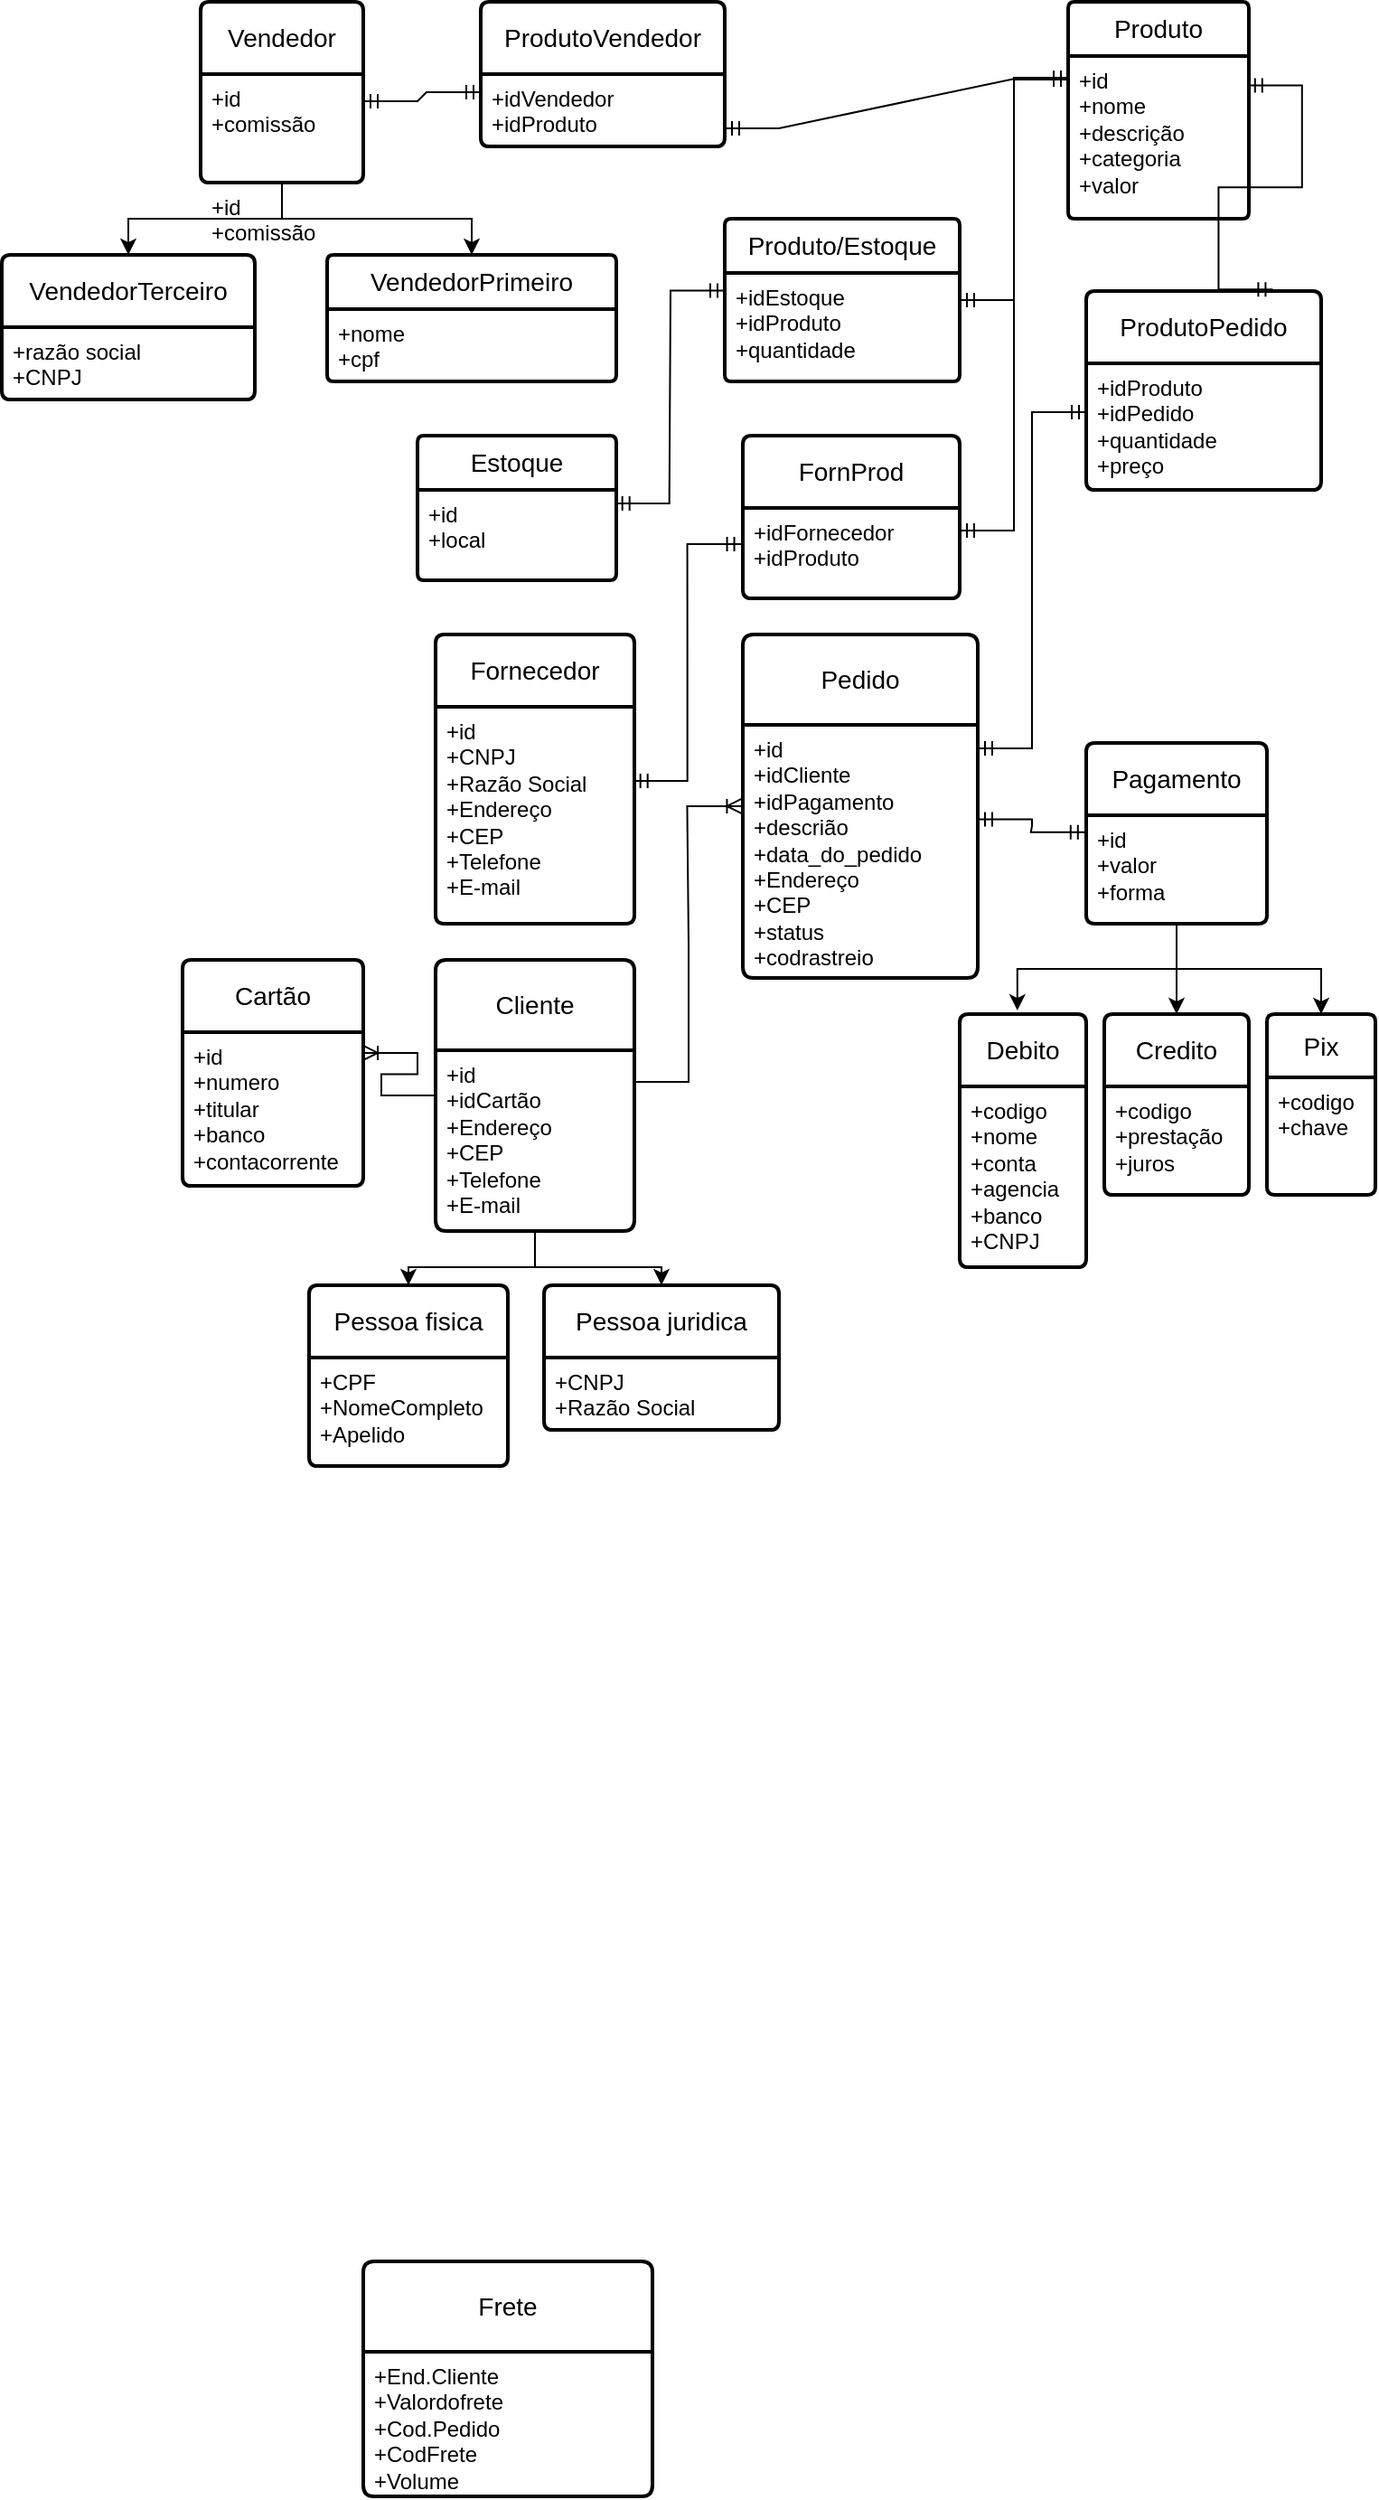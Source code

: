 <mxfile version="25.0.3">
  <diagram name="Página-1" id="T3JO_ROMkJZ36bOjNvr4">
    <mxGraphModel dx="1080" dy="453" grid="1" gridSize="10" guides="1" tooltips="1" connect="1" arrows="1" fold="1" page="1" pageScale="1" pageWidth="827" pageHeight="1169" math="0" shadow="0">
      <root>
        <mxCell id="0" />
        <mxCell id="1" parent="0" />
        <mxCell id="nP1nx30AsUULx4-1qq16-39" value="Produto" style="swimlane;childLayout=stackLayout;horizontal=1;startSize=30;horizontalStack=0;rounded=1;fontSize=14;fontStyle=0;strokeWidth=2;resizeParent=0;resizeLast=1;shadow=0;dashed=0;align=center;arcSize=4;whiteSpace=wrap;html=1;" parent="1" vertex="1">
          <mxGeometry x="630" y="40" width="100" height="120" as="geometry" />
        </mxCell>
        <mxCell id="nP1nx30AsUULx4-1qq16-40" value="+id&lt;br&gt;+nome&lt;br&gt;&lt;div&gt;+descrição&lt;/div&gt;&lt;div&gt;+categoria&lt;br&gt;&lt;/div&gt;&lt;div&gt;+valor&lt;/div&gt;" style="align=left;strokeColor=none;fillColor=none;spacingLeft=4;fontSize=12;verticalAlign=top;resizable=0;rotatable=0;part=1;html=1;" parent="nP1nx30AsUULx4-1qq16-39" vertex="1">
          <mxGeometry y="30" width="100" height="90" as="geometry" />
        </mxCell>
        <mxCell id="nP1nx30AsUULx4-1qq16-41" value="Vendedor" style="swimlane;childLayout=stackLayout;horizontal=1;startSize=40;horizontalStack=0;rounded=1;fontSize=14;fontStyle=0;strokeWidth=2;resizeParent=0;resizeLast=1;shadow=0;dashed=0;align=center;arcSize=4;whiteSpace=wrap;html=1;" parent="1" vertex="1">
          <mxGeometry x="150" y="40" width="90" height="100" as="geometry" />
        </mxCell>
        <mxCell id="nP1nx30AsUULx4-1qq16-42" value="&lt;div&gt;+id&lt;/div&gt;&lt;div&gt;+comissão&lt;br&gt;&lt;/div&gt;" style="align=left;strokeColor=none;fillColor=none;spacingLeft=4;fontSize=12;verticalAlign=top;resizable=0;rotatable=0;part=1;html=1;" parent="nP1nx30AsUULx4-1qq16-41" vertex="1">
          <mxGeometry y="40" width="90" height="60" as="geometry" />
        </mxCell>
        <mxCell id="Orzh0CUPrdrKZRpFlpC1-22" value="&lt;div&gt;+id&lt;/div&gt;&lt;div&gt;+comissão&lt;br&gt;&lt;/div&gt;" style="align=left;strokeColor=none;fillColor=none;spacingLeft=4;fontSize=12;verticalAlign=top;resizable=0;rotatable=0;part=1;html=1;" vertex="1" parent="nP1nx30AsUULx4-1qq16-41">
          <mxGeometry y="100" width="90" as="geometry" />
        </mxCell>
        <mxCell id="nP1nx30AsUULx4-1qq16-43" value="Pedido" style="swimlane;childLayout=stackLayout;horizontal=1;startSize=50;horizontalStack=0;rounded=1;fontSize=14;fontStyle=0;strokeWidth=2;resizeParent=0;resizeLast=1;shadow=0;dashed=0;align=center;arcSize=4;whiteSpace=wrap;html=1;" parent="1" vertex="1">
          <mxGeometry x="450" y="390" width="130" height="190" as="geometry" />
        </mxCell>
        <mxCell id="nP1nx30AsUULx4-1qq16-44" value="&lt;div&gt;+id&lt;/div&gt;&lt;div&gt;+idCliente&lt;/div&gt;&lt;div&gt;+idPagamento&lt;br&gt;&lt;/div&gt;&lt;div&gt;+descrião&lt;br&gt;&lt;/div&gt;+data_do_pedido&lt;br&gt;&lt;div&gt;+Endereço&lt;/div&gt;&lt;div&gt;+CEP&lt;br&gt;&lt;/div&gt;&lt;div&gt;+status&lt;/div&gt;&lt;div&gt;+codrastreio&lt;br&gt;&lt;/div&gt;" style="align=left;strokeColor=none;fillColor=none;spacingLeft=4;fontSize=12;verticalAlign=top;resizable=0;rotatable=0;part=1;html=1;" parent="nP1nx30AsUULx4-1qq16-43" vertex="1">
          <mxGeometry y="50" width="130" height="140" as="geometry" />
        </mxCell>
        <mxCell id="nP1nx30AsUULx4-1qq16-45" value="Fornecedor" style="swimlane;childLayout=stackLayout;horizontal=1;startSize=40;horizontalStack=0;rounded=1;fontSize=14;fontStyle=0;strokeWidth=2;resizeParent=0;resizeLast=1;shadow=0;dashed=0;align=center;arcSize=4;whiteSpace=wrap;html=1;" parent="1" vertex="1">
          <mxGeometry x="280" y="390" width="110" height="160" as="geometry" />
        </mxCell>
        <mxCell id="nP1nx30AsUULx4-1qq16-46" value="+id&lt;br&gt;+CNPJ&lt;br&gt;&lt;div&gt;+Razão Social&lt;br&gt;&lt;/div&gt;&lt;div&gt;+Endereço&lt;/div&gt;&lt;div&gt;+CEP&lt;/div&gt;&lt;div&gt;+Telefone&lt;br&gt;&lt;/div&gt;&lt;div&gt;+E-mail&lt;br&gt;&lt;/div&gt;" style="align=left;strokeColor=none;fillColor=none;spacingLeft=4;fontSize=12;verticalAlign=top;resizable=0;rotatable=0;part=1;html=1;" parent="nP1nx30AsUULx4-1qq16-45" vertex="1">
          <mxGeometry y="40" width="110" height="120" as="geometry" />
        </mxCell>
        <mxCell id="nP1nx30AsUULx4-1qq16-61" style="edgeStyle=orthogonalEdgeStyle;rounded=0;orthogonalLoop=1;jettySize=auto;html=1;entryX=0.5;entryY=0;entryDx=0;entryDy=0;" parent="1" source="nP1nx30AsUULx4-1qq16-47" target="nP1nx30AsUULx4-1qq16-51" edge="1">
          <mxGeometry relative="1" as="geometry" />
        </mxCell>
        <mxCell id="nP1nx30AsUULx4-1qq16-47" value="Cliente" style="swimlane;childLayout=stackLayout;horizontal=1;startSize=50;horizontalStack=0;rounded=1;fontSize=14;fontStyle=0;strokeWidth=2;resizeParent=0;resizeLast=1;shadow=0;dashed=0;align=center;arcSize=4;whiteSpace=wrap;html=1;" parent="1" vertex="1">
          <mxGeometry x="280" y="570" width="110" height="150" as="geometry" />
        </mxCell>
        <mxCell id="nP1nx30AsUULx4-1qq16-48" value="&lt;div&gt;+id&lt;/div&gt;&lt;div&gt;+idCartão&lt;br&gt;&lt;/div&gt;&lt;div&gt;+Endereço&lt;/div&gt;&lt;div&gt;+CEP&lt;/div&gt;&lt;div&gt;+Telefone&lt;br&gt;&lt;/div&gt;&lt;div&gt;+E-mail&lt;br&gt;&lt;/div&gt;" style="align=left;strokeColor=none;fillColor=none;spacingLeft=4;fontSize=12;verticalAlign=top;resizable=0;rotatable=0;part=1;html=1;" parent="nP1nx30AsUULx4-1qq16-47" vertex="1">
          <mxGeometry y="50" width="110" height="100" as="geometry" />
        </mxCell>
        <mxCell id="nP1nx30AsUULx4-1qq16-51" value="Pessoa fisica" style="swimlane;childLayout=stackLayout;horizontal=1;startSize=40;horizontalStack=0;rounded=1;fontSize=14;fontStyle=0;strokeWidth=2;resizeParent=0;resizeLast=1;shadow=0;dashed=0;align=center;arcSize=4;whiteSpace=wrap;html=1;" parent="1" vertex="1">
          <mxGeometry x="210" y="750" width="110" height="100" as="geometry" />
        </mxCell>
        <mxCell id="nP1nx30AsUULx4-1qq16-52" value="&lt;div&gt;+CPF&lt;/div&gt;&lt;div&gt;+NomeCompleto&lt;/div&gt;&lt;div&gt;+Apelido&lt;br&gt;&lt;/div&gt;" style="align=left;strokeColor=none;fillColor=none;spacingLeft=4;fontSize=12;verticalAlign=top;resizable=0;rotatable=0;part=1;html=1;" parent="nP1nx30AsUULx4-1qq16-51" vertex="1">
          <mxGeometry y="40" width="110" height="60" as="geometry" />
        </mxCell>
        <mxCell id="nP1nx30AsUULx4-1qq16-54" value="Pessoa juridica" style="swimlane;childLayout=stackLayout;horizontal=1;startSize=40;horizontalStack=0;rounded=1;fontSize=14;fontStyle=0;strokeWidth=2;resizeParent=0;resizeLast=1;shadow=0;dashed=0;align=center;arcSize=4;whiteSpace=wrap;html=1;" parent="1" vertex="1">
          <mxGeometry x="340" y="750" width="130" height="80" as="geometry" />
        </mxCell>
        <mxCell id="nP1nx30AsUULx4-1qq16-55" value="&lt;div&gt;+CNPJ&lt;/div&gt;&lt;div&gt;+Razão Social&lt;br&gt;&lt;/div&gt;" style="align=left;strokeColor=none;fillColor=none;spacingLeft=4;fontSize=12;verticalAlign=top;resizable=0;rotatable=0;part=1;html=1;" parent="nP1nx30AsUULx4-1qq16-54" vertex="1">
          <mxGeometry y="40" width="130" height="40" as="geometry" />
        </mxCell>
        <mxCell id="nP1nx30AsUULx4-1qq16-57" style="edgeStyle=orthogonalEdgeStyle;rounded=0;orthogonalLoop=1;jettySize=auto;html=1;entryX=0.5;entryY=0;entryDx=0;entryDy=0;" parent="1" source="nP1nx30AsUULx4-1qq16-48" target="nP1nx30AsUULx4-1qq16-54" edge="1">
          <mxGeometry relative="1" as="geometry">
            <mxPoint x="550" y="930" as="targetPoint" />
          </mxGeometry>
        </mxCell>
        <mxCell id="nP1nx30AsUULx4-1qq16-58" value="Frete" style="swimlane;childLayout=stackLayout;horizontal=1;startSize=50;horizontalStack=0;rounded=1;fontSize=14;fontStyle=0;strokeWidth=2;resizeParent=0;resizeLast=1;shadow=0;dashed=0;align=center;arcSize=4;whiteSpace=wrap;html=1;" parent="1" vertex="1">
          <mxGeometry x="240" y="1290" width="160" height="130" as="geometry" />
        </mxCell>
        <mxCell id="nP1nx30AsUULx4-1qq16-59" value="&lt;div&gt;+End.Cliente&lt;/div&gt;&lt;div&gt;+Valordofrete&lt;/div&gt;&lt;div&gt;+Cod.Pedido&lt;/div&gt;&lt;div&gt;+CodFrete&lt;/div&gt;&lt;div&gt;+Volume&lt;br&gt;&lt;/div&gt;" style="align=left;strokeColor=none;fillColor=none;spacingLeft=4;fontSize=12;verticalAlign=top;resizable=0;rotatable=0;part=1;html=1;" parent="nP1nx30AsUULx4-1qq16-58" vertex="1">
          <mxGeometry y="50" width="160" height="80" as="geometry" />
        </mxCell>
        <mxCell id="nP1nx30AsUULx4-1qq16-62" value="Estoque" style="swimlane;childLayout=stackLayout;horizontal=1;startSize=30;horizontalStack=0;rounded=1;fontSize=14;fontStyle=0;strokeWidth=2;resizeParent=0;resizeLast=1;shadow=0;dashed=0;align=center;arcSize=4;whiteSpace=wrap;html=1;" parent="1" vertex="1">
          <mxGeometry x="270" y="280" width="110" height="80" as="geometry" />
        </mxCell>
        <mxCell id="nP1nx30AsUULx4-1qq16-63" value="&lt;div&gt;+id&lt;/div&gt;&lt;div&gt;+local&lt;/div&gt;" style="align=left;strokeColor=none;fillColor=none;spacingLeft=4;fontSize=12;verticalAlign=top;resizable=0;rotatable=0;part=1;html=1;" parent="nP1nx30AsUULx4-1qq16-62" vertex="1">
          <mxGeometry y="30" width="110" height="50" as="geometry" />
        </mxCell>
        <mxCell id="7XoWv0YTlWbVzO8A-Aqj-21" value="FornProd" style="swimlane;childLayout=stackLayout;horizontal=1;startSize=40;horizontalStack=0;rounded=1;fontSize=14;fontStyle=0;strokeWidth=2;resizeParent=0;resizeLast=1;shadow=0;dashed=0;align=center;arcSize=4;whiteSpace=wrap;html=1;" parent="1" vertex="1">
          <mxGeometry x="450" y="280" width="120" height="90" as="geometry" />
        </mxCell>
        <mxCell id="7XoWv0YTlWbVzO8A-Aqj-22" value="+idFornecedor&lt;br&gt;+idProduto" style="align=left;strokeColor=none;fillColor=none;spacingLeft=4;fontSize=12;verticalAlign=top;resizable=0;rotatable=0;part=1;html=1;" parent="7XoWv0YTlWbVzO8A-Aqj-21" vertex="1">
          <mxGeometry y="40" width="120" height="50" as="geometry" />
        </mxCell>
        <mxCell id="7XoWv0YTlWbVzO8A-Aqj-23" value="" style="edgeStyle=entityRelationEdgeStyle;fontSize=12;html=1;endArrow=ERmandOne;startArrow=ERmandOne;rounded=0;entryX=0;entryY=0.133;entryDx=0;entryDy=0;exitX=1;exitY=0.25;exitDx=0;exitDy=0;entryPerimeter=0;" parent="1" source="7XoWv0YTlWbVzO8A-Aqj-22" target="nP1nx30AsUULx4-1qq16-40" edge="1">
          <mxGeometry width="100" height="100" relative="1" as="geometry">
            <mxPoint x="350" y="200" as="sourcePoint" />
            <mxPoint x="682.02" y="242" as="targetPoint" />
          </mxGeometry>
        </mxCell>
        <mxCell id="7XoWv0YTlWbVzO8A-Aqj-26" value="Produto/Estoque" style="swimlane;childLayout=stackLayout;horizontal=1;startSize=30;horizontalStack=0;rounded=1;fontSize=14;fontStyle=0;strokeWidth=2;resizeParent=0;resizeLast=1;shadow=0;dashed=0;align=center;arcSize=4;whiteSpace=wrap;html=1;" parent="1" vertex="1">
          <mxGeometry x="440" y="160" width="130" height="90" as="geometry" />
        </mxCell>
        <mxCell id="7XoWv0YTlWbVzO8A-Aqj-27" value="&lt;div&gt;+idEstoque&lt;/div&gt;&lt;div&gt;+idProduto&lt;/div&gt;&lt;div&gt;+quantidade&lt;/div&gt;" style="align=left;strokeColor=none;fillColor=none;spacingLeft=4;fontSize=12;verticalAlign=top;resizable=0;rotatable=0;part=1;html=1;" parent="7XoWv0YTlWbVzO8A-Aqj-26" vertex="1">
          <mxGeometry y="30" width="130" height="60" as="geometry" />
        </mxCell>
        <mxCell id="7XoWv0YTlWbVzO8A-Aqj-28" value="" style="edgeStyle=entityRelationEdgeStyle;fontSize=12;html=1;endArrow=ERmandOne;startArrow=ERmandOne;rounded=0;entryX=0;entryY=0.163;entryDx=0;entryDy=0;entryPerimeter=0;exitX=0.994;exitY=0.15;exitDx=0;exitDy=0;exitPerimeter=0;" parent="1" source="nP1nx30AsUULx4-1qq16-63" target="7XoWv0YTlWbVzO8A-Aqj-27" edge="1">
          <mxGeometry width="100" height="100" relative="1" as="geometry">
            <mxPoint x="300" y="110" as="sourcePoint" />
            <mxPoint x="400" y="10" as="targetPoint" />
          </mxGeometry>
        </mxCell>
        <mxCell id="7XoWv0YTlWbVzO8A-Aqj-29" value="" style="edgeStyle=entityRelationEdgeStyle;fontSize=12;html=1;endArrow=ERmandOne;startArrow=ERmandOne;rounded=0;exitX=1;exitY=0.25;exitDx=0;exitDy=0;entryX=0;entryY=0.144;entryDx=0;entryDy=0;entryPerimeter=0;" parent="1" source="7XoWv0YTlWbVzO8A-Aqj-27" target="nP1nx30AsUULx4-1qq16-40" edge="1">
          <mxGeometry width="100" height="100" relative="1" as="geometry">
            <mxPoint x="300" y="110" as="sourcePoint" />
            <mxPoint x="560" y="80" as="targetPoint" />
          </mxGeometry>
        </mxCell>
        <mxCell id="7XoWv0YTlWbVzO8A-Aqj-30" value="" style="edgeStyle=entityRelationEdgeStyle;fontSize=12;html=1;endArrow=ERmandOne;startArrow=ERmandOne;rounded=0;exitX=0.994;exitY=0.342;exitDx=0;exitDy=0;exitPerimeter=0;entryX=-0.006;entryY=0.4;entryDx=0;entryDy=0;entryPerimeter=0;" parent="1" source="nP1nx30AsUULx4-1qq16-46" target="7XoWv0YTlWbVzO8A-Aqj-22" edge="1">
          <mxGeometry width="100" height="100" relative="1" as="geometry">
            <mxPoint x="330" y="320" as="sourcePoint" />
            <mxPoint x="430" y="220" as="targetPoint" />
          </mxGeometry>
        </mxCell>
        <mxCell id="7XoWv0YTlWbVzO8A-Aqj-32" value="" style="edgeStyle=entityRelationEdgeStyle;fontSize=12;html=1;endArrow=ERoneToMany;rounded=0;exitX=1;exitY=0.175;exitDx=0;exitDy=0;entryX=-0.006;entryY=0.321;entryDx=0;entryDy=0;entryPerimeter=0;exitPerimeter=0;" parent="1" source="nP1nx30AsUULx4-1qq16-48" target="nP1nx30AsUULx4-1qq16-44" edge="1">
          <mxGeometry width="100" height="100" relative="1" as="geometry">
            <mxPoint x="340" y="420" as="sourcePoint" />
            <mxPoint x="440" y="320" as="targetPoint" />
          </mxGeometry>
        </mxCell>
        <mxCell id="7XoWv0YTlWbVzO8A-Aqj-34" value="ProdutoPedido" style="swimlane;childLayout=stackLayout;horizontal=1;startSize=40;horizontalStack=0;rounded=1;fontSize=14;fontStyle=0;strokeWidth=2;resizeParent=0;resizeLast=1;shadow=0;dashed=0;align=center;arcSize=4;whiteSpace=wrap;html=1;" parent="1" vertex="1">
          <mxGeometry x="640" y="200" width="130" height="110" as="geometry" />
        </mxCell>
        <mxCell id="7XoWv0YTlWbVzO8A-Aqj-35" value="+idProduto&lt;br&gt;+idPedido&lt;br&gt;&lt;div&gt;+quantidade&lt;/div&gt;&lt;div&gt;+preço&lt;br&gt;&lt;/div&gt;" style="align=left;strokeColor=none;fillColor=none;spacingLeft=4;fontSize=12;verticalAlign=top;resizable=0;rotatable=0;part=1;html=1;" parent="7XoWv0YTlWbVzO8A-Aqj-34" vertex="1">
          <mxGeometry y="40" width="130" height="70" as="geometry" />
        </mxCell>
        <mxCell id="7XoWv0YTlWbVzO8A-Aqj-36" value="" style="edgeStyle=entityRelationEdgeStyle;fontSize=12;html=1;endArrow=ERmandOne;startArrow=ERmandOne;rounded=0;entryX=0.794;entryY=-0.008;entryDx=0;entryDy=0;exitX=0.994;exitY=0.18;exitDx=0;exitDy=0;exitPerimeter=0;entryPerimeter=0;" parent="1" source="nP1nx30AsUULx4-1qq16-40" target="7XoWv0YTlWbVzO8A-Aqj-34" edge="1">
          <mxGeometry width="100" height="100" relative="1" as="geometry">
            <mxPoint x="340" y="310" as="sourcePoint" />
            <mxPoint x="440" y="210" as="targetPoint" />
          </mxGeometry>
        </mxCell>
        <mxCell id="7XoWv0YTlWbVzO8A-Aqj-37" value="" style="edgeStyle=entityRelationEdgeStyle;fontSize=12;html=1;endArrow=ERmandOne;startArrow=ERmandOne;rounded=0;entryX=0;entryY=0.386;entryDx=0;entryDy=0;entryPerimeter=0;exitX=1;exitY=0.093;exitDx=0;exitDy=0;exitPerimeter=0;" parent="1" source="nP1nx30AsUULx4-1qq16-44" target="7XoWv0YTlWbVzO8A-Aqj-35" edge="1">
          <mxGeometry width="100" height="100" relative="1" as="geometry">
            <mxPoint x="340" y="310" as="sourcePoint" />
            <mxPoint x="440" y="210" as="targetPoint" />
          </mxGeometry>
        </mxCell>
        <mxCell id="7XoWv0YTlWbVzO8A-Aqj-38" value="VendedorTerceiro" style="swimlane;childLayout=stackLayout;horizontal=1;startSize=40;horizontalStack=0;rounded=1;fontSize=14;fontStyle=0;strokeWidth=2;resizeParent=0;resizeLast=1;shadow=0;dashed=0;align=center;arcSize=4;whiteSpace=wrap;html=1;" parent="1" vertex="1">
          <mxGeometry x="40" y="180" width="140" height="80" as="geometry" />
        </mxCell>
        <mxCell id="7XoWv0YTlWbVzO8A-Aqj-39" value="+razão social&lt;br&gt;+CNPJ" style="align=left;strokeColor=none;fillColor=none;spacingLeft=4;fontSize=12;verticalAlign=top;resizable=0;rotatable=0;part=1;html=1;" parent="7XoWv0YTlWbVzO8A-Aqj-38" vertex="1">
          <mxGeometry y="40" width="140" height="40" as="geometry" />
        </mxCell>
        <mxCell id="7XoWv0YTlWbVzO8A-Aqj-40" value="VendedorPrimeiro" style="swimlane;childLayout=stackLayout;horizontal=1;startSize=30;horizontalStack=0;rounded=1;fontSize=14;fontStyle=0;strokeWidth=2;resizeParent=0;resizeLast=1;shadow=0;dashed=0;align=center;arcSize=4;whiteSpace=wrap;html=1;" parent="1" vertex="1">
          <mxGeometry x="220" y="180" width="160" height="70" as="geometry" />
        </mxCell>
        <mxCell id="7XoWv0YTlWbVzO8A-Aqj-41" value="+nome&lt;br&gt;+cpf&lt;div&gt;&lt;br/&gt;&lt;/div&gt;" style="align=left;strokeColor=none;fillColor=none;spacingLeft=4;fontSize=12;verticalAlign=top;resizable=0;rotatable=0;part=1;html=1;" parent="7XoWv0YTlWbVzO8A-Aqj-40" vertex="1">
          <mxGeometry y="30" width="160" height="40" as="geometry" />
        </mxCell>
        <mxCell id="7XoWv0YTlWbVzO8A-Aqj-42" style="edgeStyle=orthogonalEdgeStyle;rounded=0;orthogonalLoop=1;jettySize=auto;html=1;entryX=0.5;entryY=0;entryDx=0;entryDy=0;" parent="1" source="nP1nx30AsUULx4-1qq16-42" target="7XoWv0YTlWbVzO8A-Aqj-38" edge="1">
          <mxGeometry relative="1" as="geometry" />
        </mxCell>
        <mxCell id="7XoWv0YTlWbVzO8A-Aqj-43" style="edgeStyle=orthogonalEdgeStyle;rounded=0;orthogonalLoop=1;jettySize=auto;html=1;entryX=0.5;entryY=0;entryDx=0;entryDy=0;" parent="1" source="nP1nx30AsUULx4-1qq16-42" target="7XoWv0YTlWbVzO8A-Aqj-40" edge="1">
          <mxGeometry relative="1" as="geometry" />
        </mxCell>
        <mxCell id="7XoWv0YTlWbVzO8A-Aqj-48" value="ProdutoVendedor" style="swimlane;childLayout=stackLayout;horizontal=1;startSize=40;horizontalStack=0;rounded=1;fontSize=14;fontStyle=0;strokeWidth=2;resizeParent=0;resizeLast=1;shadow=0;dashed=0;align=center;arcSize=4;whiteSpace=wrap;html=1;" parent="1" vertex="1">
          <mxGeometry x="305" y="40" width="135" height="80" as="geometry" />
        </mxCell>
        <mxCell id="7XoWv0YTlWbVzO8A-Aqj-49" value="+idVendedor&lt;br&gt;+idProduto" style="align=left;strokeColor=none;fillColor=none;spacingLeft=4;fontSize=12;verticalAlign=top;resizable=0;rotatable=0;part=1;html=1;" parent="7XoWv0YTlWbVzO8A-Aqj-48" vertex="1">
          <mxGeometry y="40" width="135" height="40" as="geometry" />
        </mxCell>
        <mxCell id="7XoWv0YTlWbVzO8A-Aqj-59" value="" style="edgeStyle=entityRelationEdgeStyle;fontSize=12;html=1;endArrow=ERmandOne;startArrow=ERmandOne;rounded=0;exitX=1;exitY=0.25;exitDx=0;exitDy=0;entryX=0;entryY=0.25;entryDx=0;entryDy=0;" parent="1" source="nP1nx30AsUULx4-1qq16-42" target="7XoWv0YTlWbVzO8A-Aqj-49" edge="1">
          <mxGeometry width="100" height="100" relative="1" as="geometry">
            <mxPoint x="420" y="220" as="sourcePoint" />
            <mxPoint x="275" y="120" as="targetPoint" />
          </mxGeometry>
        </mxCell>
        <mxCell id="7XoWv0YTlWbVzO8A-Aqj-60" value="" style="edgeStyle=entityRelationEdgeStyle;fontSize=12;html=1;endArrow=ERmandOne;startArrow=ERmandOne;rounded=0;entryX=0;entryY=0.14;entryDx=0;entryDy=0;entryPerimeter=0;exitX=1;exitY=0.75;exitDx=0;exitDy=0;" parent="1" source="7XoWv0YTlWbVzO8A-Aqj-49" target="nP1nx30AsUULx4-1qq16-40" edge="1">
          <mxGeometry width="100" height="100" relative="1" as="geometry">
            <mxPoint x="420" y="160" as="sourcePoint" />
            <mxPoint x="520" y="60" as="targetPoint" />
          </mxGeometry>
        </mxCell>
        <mxCell id="Orzh0CUPrdrKZRpFlpC1-1" value="Cartão" style="swimlane;childLayout=stackLayout;horizontal=1;startSize=40;horizontalStack=0;rounded=1;fontSize=14;fontStyle=0;strokeWidth=2;resizeParent=0;resizeLast=1;shadow=0;dashed=0;align=center;arcSize=4;whiteSpace=wrap;html=1;" vertex="1" parent="1">
          <mxGeometry x="140" y="570" width="100" height="125" as="geometry">
            <mxRectangle x="30" y="640" width="80" height="50" as="alternateBounds" />
          </mxGeometry>
        </mxCell>
        <mxCell id="Orzh0CUPrdrKZRpFlpC1-2" value="+id&lt;br&gt;+numero&lt;br&gt;&lt;div&gt;+titular&lt;/div&gt;&lt;div&gt;+banco&lt;/div&gt;&lt;div&gt;+contacorrente&lt;br&gt;&lt;/div&gt;" style="align=left;strokeColor=none;fillColor=none;spacingLeft=4;fontSize=12;verticalAlign=top;resizable=0;rotatable=0;part=1;html=1;" vertex="1" parent="Orzh0CUPrdrKZRpFlpC1-1">
          <mxGeometry y="40" width="100" height="85" as="geometry" />
        </mxCell>
        <mxCell id="Orzh0CUPrdrKZRpFlpC1-4" value="" style="edgeStyle=entityRelationEdgeStyle;fontSize=12;html=1;endArrow=ERoneToMany;rounded=0;exitX=0;exitY=0.25;exitDx=0;exitDy=0;entryX=1;entryY=0.135;entryDx=0;entryDy=0;entryPerimeter=0;" edge="1" parent="1" source="nP1nx30AsUULx4-1qq16-48" target="Orzh0CUPrdrKZRpFlpC1-2">
          <mxGeometry width="100" height="100" relative="1" as="geometry">
            <mxPoint x="360" y="900" as="sourcePoint" />
            <mxPoint x="460" y="800" as="targetPoint" />
          </mxGeometry>
        </mxCell>
        <mxCell id="Orzh0CUPrdrKZRpFlpC1-7" value="Pagamento" style="swimlane;childLayout=stackLayout;horizontal=1;startSize=40;horizontalStack=0;rounded=1;fontSize=14;fontStyle=0;strokeWidth=2;resizeParent=0;resizeLast=1;shadow=0;dashed=0;align=center;arcSize=4;whiteSpace=wrap;html=1;" vertex="1" parent="1">
          <mxGeometry x="640" y="450" width="100" height="100" as="geometry" />
        </mxCell>
        <mxCell id="Orzh0CUPrdrKZRpFlpC1-8" value="+id&lt;br&gt;&lt;div&gt;+valor&lt;/div&gt;&lt;div&gt;+forma&lt;br&gt;&lt;/div&gt;&lt;div&gt;&lt;br&gt;&lt;/div&gt;" style="align=left;strokeColor=none;fillColor=none;spacingLeft=4;fontSize=12;verticalAlign=top;resizable=0;rotatable=0;part=1;html=1;" vertex="1" parent="Orzh0CUPrdrKZRpFlpC1-7">
          <mxGeometry y="40" width="100" height="60" as="geometry" />
        </mxCell>
        <mxCell id="Orzh0CUPrdrKZRpFlpC1-9" value="Credito" style="swimlane;childLayout=stackLayout;horizontal=1;startSize=40;horizontalStack=0;rounded=1;fontSize=14;fontStyle=0;strokeWidth=2;resizeParent=0;resizeLast=1;shadow=0;dashed=0;align=center;arcSize=4;whiteSpace=wrap;html=1;" vertex="1" parent="1">
          <mxGeometry x="650" y="600" width="80" height="100" as="geometry" />
        </mxCell>
        <mxCell id="Orzh0CUPrdrKZRpFlpC1-10" value="&lt;div&gt;+codigo&lt;br&gt;&lt;/div&gt;&lt;div&gt;+prestação&lt;/div&gt;&lt;div&gt;+juros&lt;br&gt;&lt;/div&gt;" style="align=left;strokeColor=none;fillColor=none;spacingLeft=4;fontSize=12;verticalAlign=top;resizable=0;rotatable=0;part=1;html=1;" vertex="1" parent="Orzh0CUPrdrKZRpFlpC1-9">
          <mxGeometry y="40" width="80" height="60" as="geometry" />
        </mxCell>
        <mxCell id="Orzh0CUPrdrKZRpFlpC1-11" value="Pix" style="swimlane;childLayout=stackLayout;horizontal=1;startSize=35;horizontalStack=0;rounded=1;fontSize=14;fontStyle=0;strokeWidth=2;resizeParent=0;resizeLast=1;shadow=0;dashed=0;align=center;arcSize=4;whiteSpace=wrap;html=1;" vertex="1" parent="1">
          <mxGeometry x="740" y="600" width="60" height="100" as="geometry" />
        </mxCell>
        <mxCell id="Orzh0CUPrdrKZRpFlpC1-12" value="&lt;div&gt;+codigo&lt;/div&gt;&lt;div&gt;+chave&lt;/div&gt;" style="align=left;strokeColor=none;fillColor=none;spacingLeft=4;fontSize=12;verticalAlign=top;resizable=0;rotatable=0;part=1;html=1;" vertex="1" parent="Orzh0CUPrdrKZRpFlpC1-11">
          <mxGeometry y="35" width="60" height="65" as="geometry" />
        </mxCell>
        <mxCell id="Orzh0CUPrdrKZRpFlpC1-13" value="Debito" style="swimlane;childLayout=stackLayout;horizontal=1;startSize=40;horizontalStack=0;rounded=1;fontSize=14;fontStyle=0;strokeWidth=2;resizeParent=0;resizeLast=1;shadow=0;dashed=0;align=center;arcSize=4;whiteSpace=wrap;html=1;" vertex="1" parent="1">
          <mxGeometry x="570" y="600" width="70" height="140" as="geometry" />
        </mxCell>
        <mxCell id="Orzh0CUPrdrKZRpFlpC1-14" value="&lt;div&gt;+codigo&lt;/div&gt;&lt;div&gt;+nome&lt;/div&gt;&lt;div&gt;+conta&lt;/div&gt;+agencia&lt;br&gt;&lt;div&gt;+banco&lt;/div&gt;&lt;div&gt;+CNPJ&lt;/div&gt;" style="align=left;strokeColor=none;fillColor=none;spacingLeft=4;fontSize=12;verticalAlign=top;resizable=0;rotatable=0;part=1;html=1;" vertex="1" parent="Orzh0CUPrdrKZRpFlpC1-13">
          <mxGeometry y="40" width="70" height="100" as="geometry" />
        </mxCell>
        <mxCell id="Orzh0CUPrdrKZRpFlpC1-17" style="edgeStyle=orthogonalEdgeStyle;rounded=0;orthogonalLoop=1;jettySize=auto;html=1;entryX=0.456;entryY=-0.014;entryDx=0;entryDy=0;entryPerimeter=0;" edge="1" parent="1" source="Orzh0CUPrdrKZRpFlpC1-8" target="Orzh0CUPrdrKZRpFlpC1-13">
          <mxGeometry relative="1" as="geometry" />
        </mxCell>
        <mxCell id="Orzh0CUPrdrKZRpFlpC1-18" style="edgeStyle=orthogonalEdgeStyle;rounded=0;orthogonalLoop=1;jettySize=auto;html=1;entryX=0.5;entryY=0;entryDx=0;entryDy=0;" edge="1" parent="1" source="Orzh0CUPrdrKZRpFlpC1-8" target="Orzh0CUPrdrKZRpFlpC1-9">
          <mxGeometry relative="1" as="geometry" />
        </mxCell>
        <mxCell id="Orzh0CUPrdrKZRpFlpC1-19" style="edgeStyle=orthogonalEdgeStyle;rounded=0;orthogonalLoop=1;jettySize=auto;html=1;entryX=0.5;entryY=0;entryDx=0;entryDy=0;" edge="1" parent="1" source="Orzh0CUPrdrKZRpFlpC1-8" target="Orzh0CUPrdrKZRpFlpC1-11">
          <mxGeometry relative="1" as="geometry" />
        </mxCell>
        <mxCell id="Orzh0CUPrdrKZRpFlpC1-21" value="" style="edgeStyle=entityRelationEdgeStyle;fontSize=12;html=1;endArrow=ERmandOne;startArrow=ERmandOne;rounded=0;entryX=-0.006;entryY=0.157;entryDx=0;entryDy=0;exitX=1;exitY=0.373;exitDx=0;exitDy=0;exitPerimeter=0;entryPerimeter=0;" edge="1" parent="1" source="nP1nx30AsUULx4-1qq16-44" target="Orzh0CUPrdrKZRpFlpC1-8">
          <mxGeometry width="100" height="100" relative="1" as="geometry">
            <mxPoint x="530" y="810" as="sourcePoint" />
            <mxPoint x="630" y="710" as="targetPoint" />
          </mxGeometry>
        </mxCell>
      </root>
    </mxGraphModel>
  </diagram>
</mxfile>
